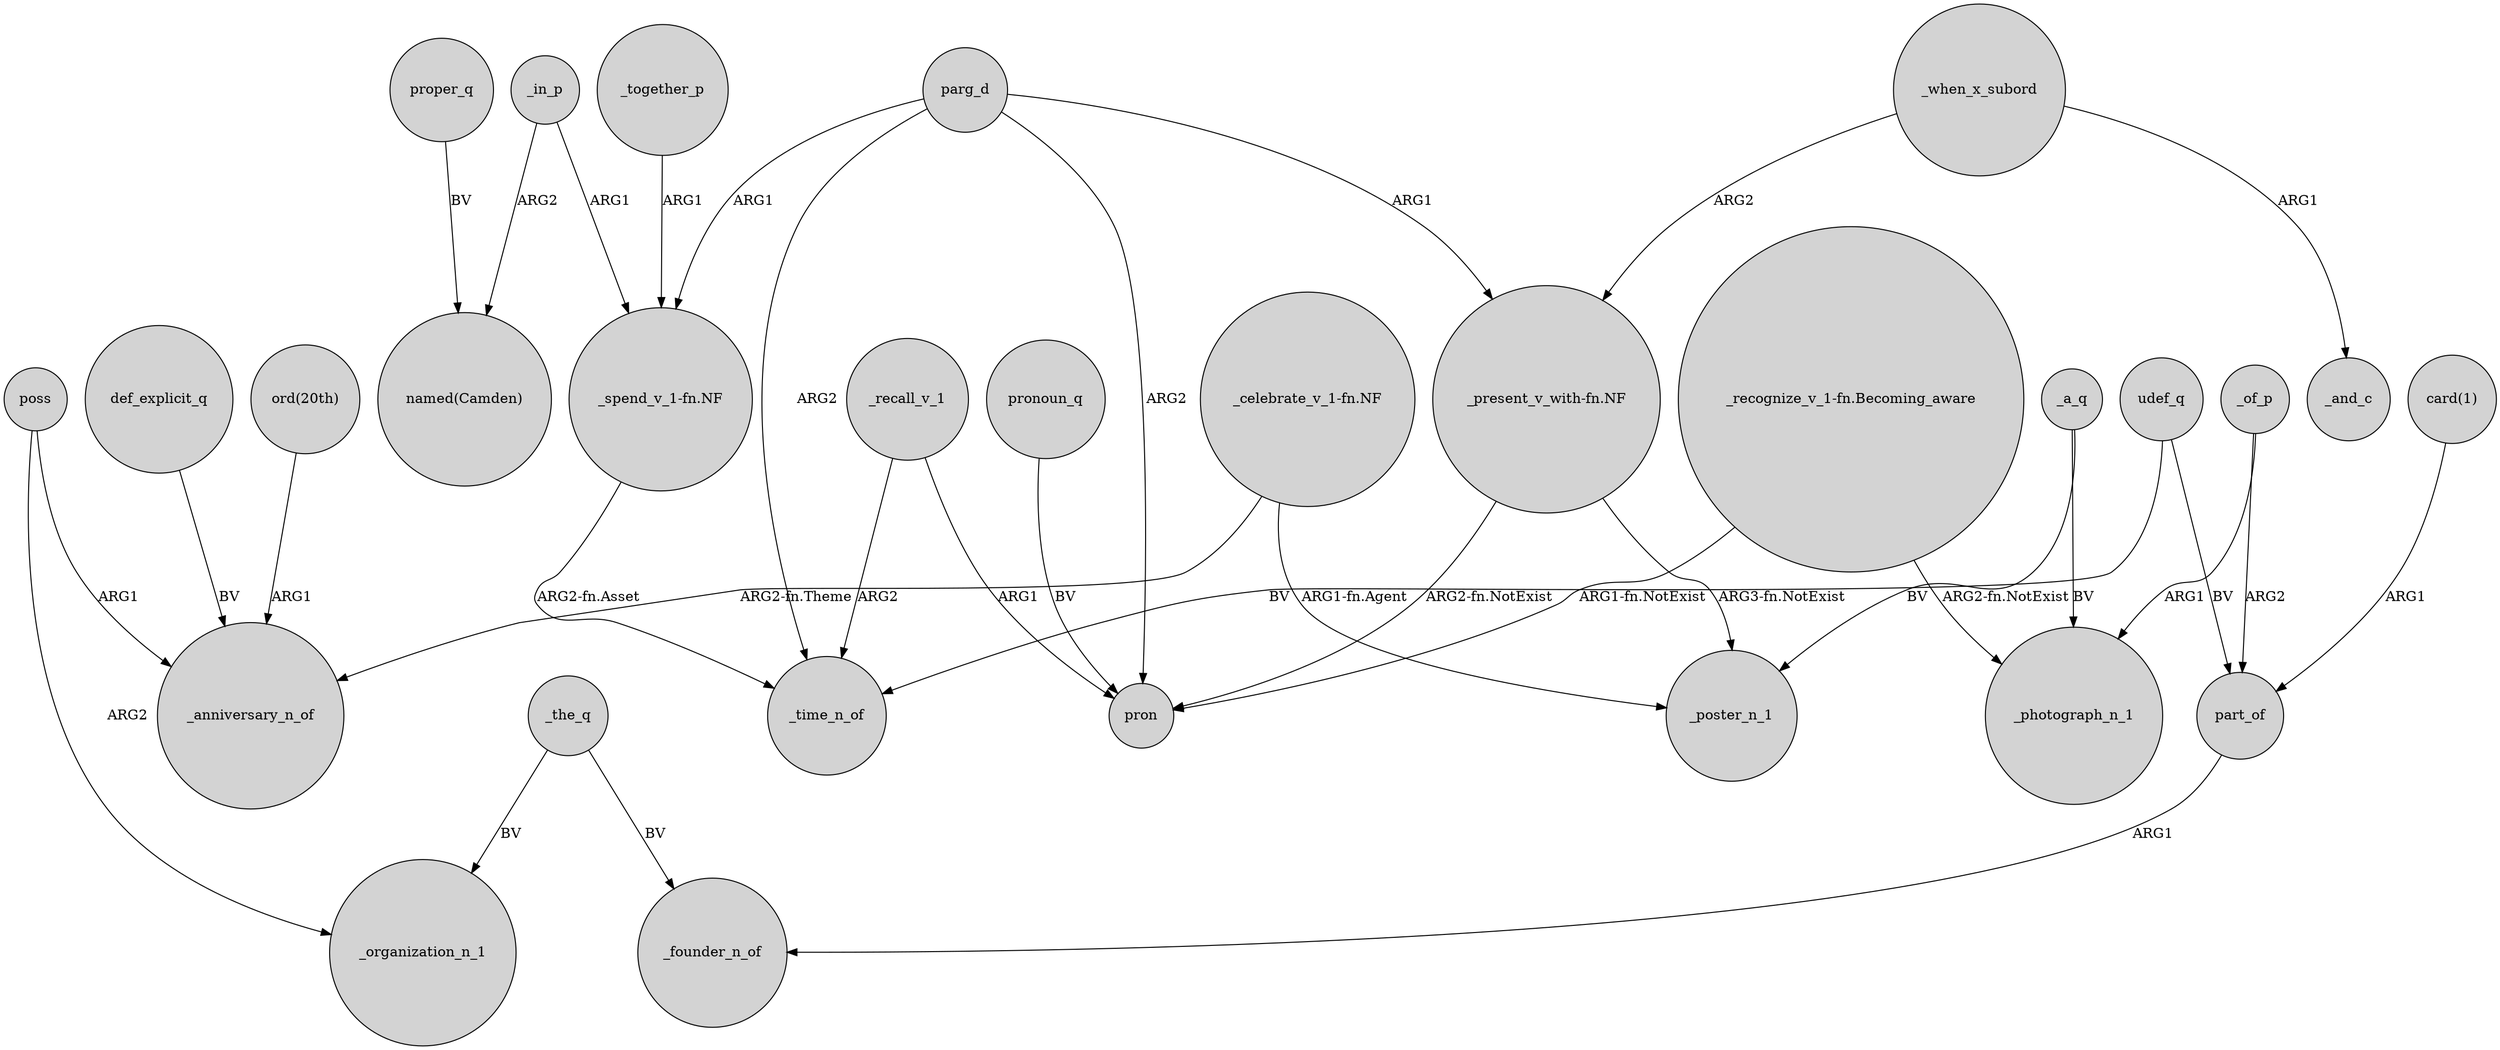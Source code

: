 digraph {
	node [shape=circle style=filled]
	udef_q -> part_of [label=BV]
	poss -> _organization_n_1 [label=ARG2]
	parg_d -> "_present_v_with-fn.NF" [label=ARG1]
	_recall_v_1 -> pron [label=ARG1]
	_together_p -> "_spend_v_1-fn.NF" [label=ARG1]
	"_recognize_v_1-fn.Becoming_aware" -> pron [label="ARG1-fn.NotExist"]
	"_spend_v_1-fn.NF" -> _time_n_of [label="ARG2-fn.Asset"]
	_in_p -> "_spend_v_1-fn.NF" [label=ARG1]
	poss -> _anniversary_n_of [label=ARG1]
	parg_d -> _time_n_of [label=ARG2]
	def_explicit_q -> _anniversary_n_of [label=BV]
	_of_p -> _photograph_n_1 [label=ARG1]
	parg_d -> "_spend_v_1-fn.NF" [label=ARG1]
	parg_d -> pron [label=ARG2]
	_of_p -> part_of [label=ARG2]
	_the_q -> _founder_n_of [label=BV]
	pronoun_q -> pron [label=BV]
	part_of -> _founder_n_of [label=ARG1]
	_recall_v_1 -> _time_n_of [label=ARG2]
	_when_x_subord -> "_present_v_with-fn.NF" [label=ARG2]
	_a_q -> _poster_n_1 [label=BV]
	_the_q -> _organization_n_1 [label=BV]
	_when_x_subord -> _and_c [label=ARG1]
	udef_q -> _time_n_of [label=BV]
	"ord(20th)" -> _anniversary_n_of [label=ARG1]
	"_present_v_with-fn.NF" -> _poster_n_1 [label="ARG3-fn.NotExist"]
	proper_q -> "named(Camden)" [label=BV]
	"card(1)" -> part_of [label=ARG1]
	"_celebrate_v_1-fn.NF" -> _poster_n_1 [label="ARG1-fn.Agent"]
	"_recognize_v_1-fn.Becoming_aware" -> _photograph_n_1 [label="ARG2-fn.NotExist"]
	"_celebrate_v_1-fn.NF" -> _anniversary_n_of [label="ARG2-fn.Theme"]
	_a_q -> _photograph_n_1 [label=BV]
	"_present_v_with-fn.NF" -> pron [label="ARG2-fn.NotExist"]
	_in_p -> "named(Camden)" [label=ARG2]
}
